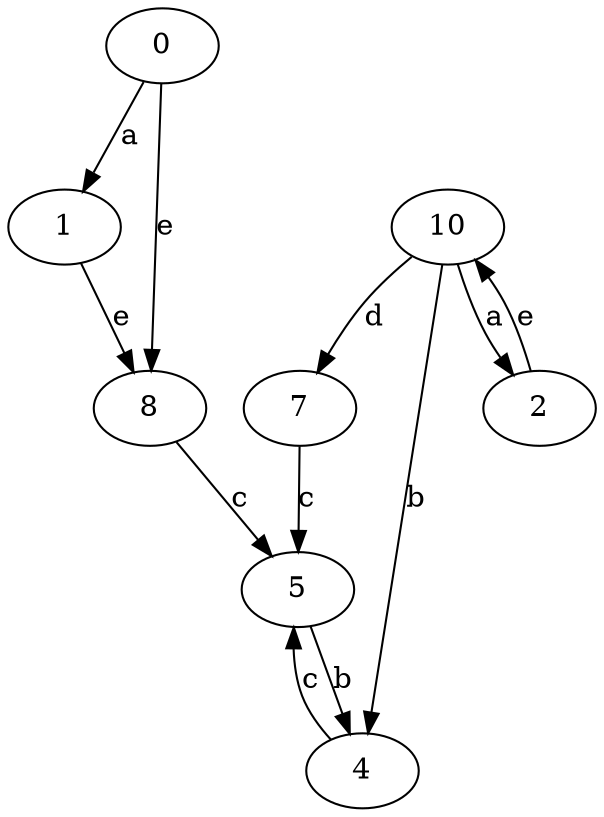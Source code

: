 strict digraph  {
0;
1;
2;
4;
5;
7;
8;
10;
0 -> 1  [label=a];
0 -> 8  [label=e];
1 -> 8  [label=e];
2 -> 10  [label=e];
4 -> 5  [label=c];
5 -> 4  [label=b];
7 -> 5  [label=c];
8 -> 5  [label=c];
10 -> 2  [label=a];
10 -> 4  [label=b];
10 -> 7  [label=d];
}

